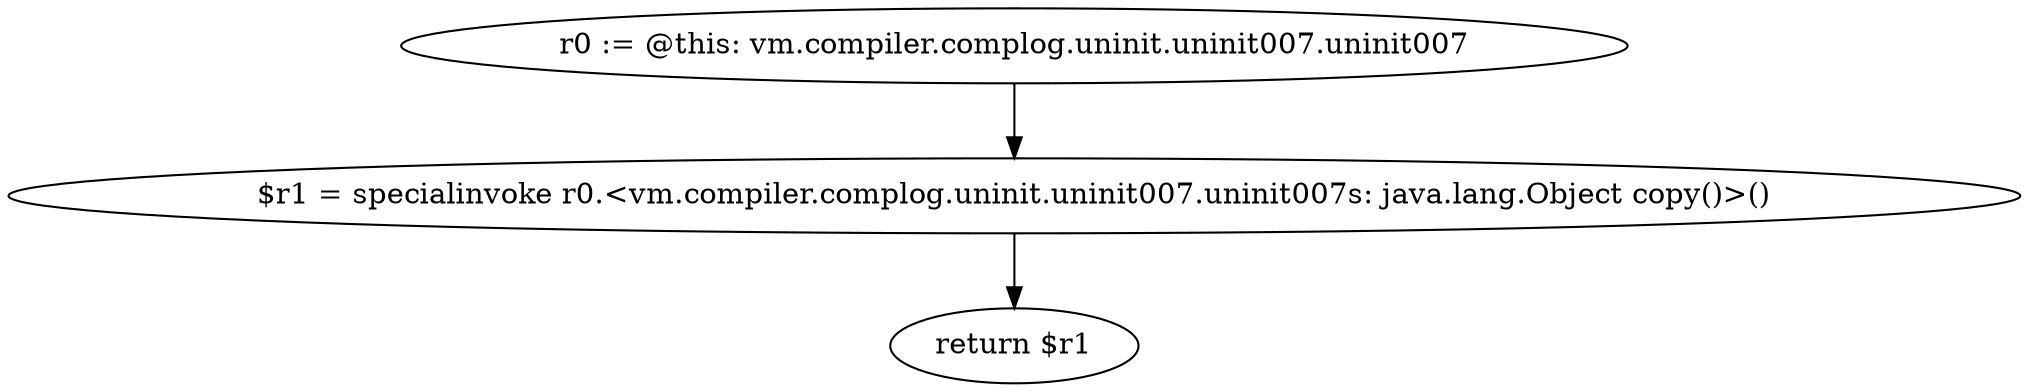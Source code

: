 digraph "unitGraph" {
    "r0 := @this: vm.compiler.complog.uninit.uninit007.uninit007"
    "$r1 = specialinvoke r0.<vm.compiler.complog.uninit.uninit007.uninit007s: java.lang.Object copy()>()"
    "return $r1"
    "r0 := @this: vm.compiler.complog.uninit.uninit007.uninit007"->"$r1 = specialinvoke r0.<vm.compiler.complog.uninit.uninit007.uninit007s: java.lang.Object copy()>()";
    "$r1 = specialinvoke r0.<vm.compiler.complog.uninit.uninit007.uninit007s: java.lang.Object copy()>()"->"return $r1";
}
